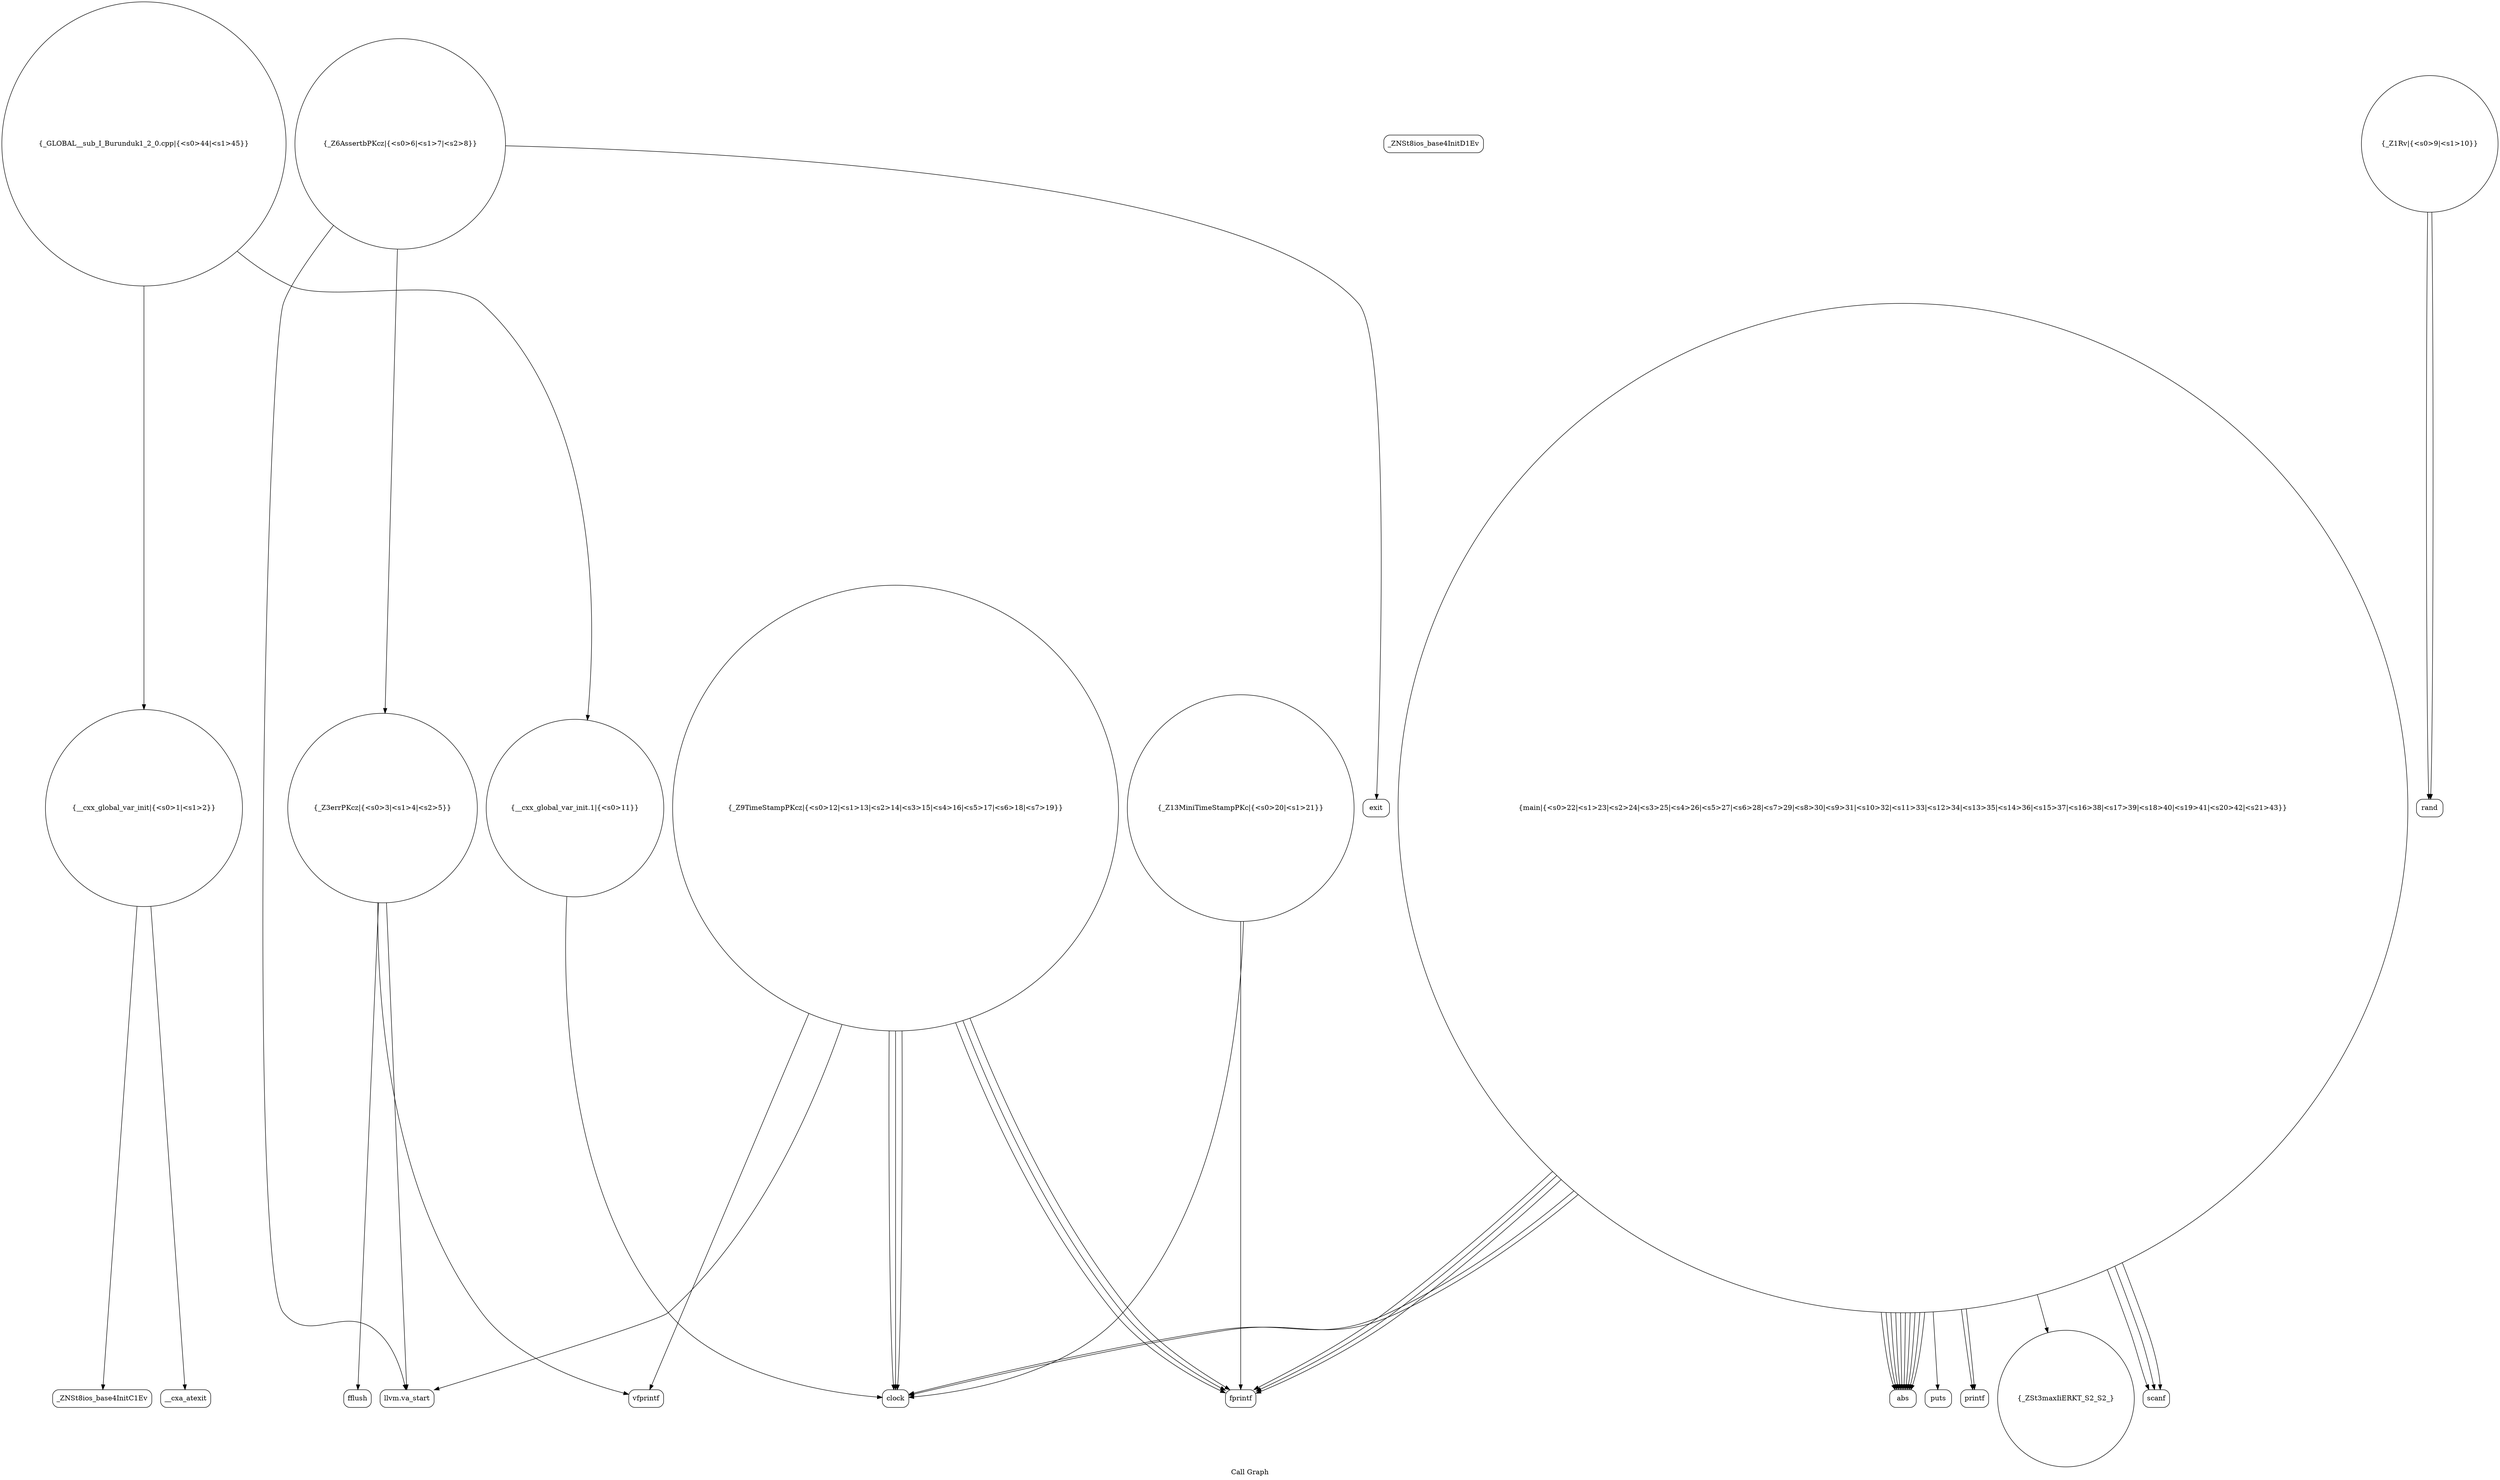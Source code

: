 digraph "Call Graph" {
	label="Call Graph";

	Node0x55f2f14d7fe0 [shape=record,shape=circle,label="{__cxx_global_var_init|{<s0>1|<s1>2}}"];
	Node0x55f2f14d7fe0:s0 -> Node0x55f2f14d8470[color=black];
	Node0x55f2f14d7fe0:s1 -> Node0x55f2f14d8570[color=black];
	Node0x55f2f14d8770 [shape=record,shape=Mrecord,label="{fflush}"];
	Node0x55f2f14d8af0 [shape=record,shape=circle,label="{_Z9TimeStampPKcz|{<s0>12|<s1>13|<s2>14|<s3>15|<s4>16|<s5>17|<s6>18|<s7>19}}"];
	Node0x55f2f14d8af0:s0 -> Node0x55f2f14d8670[color=black];
	Node0x55f2f14d8af0:s1 -> Node0x55f2f14d8a70[color=black];
	Node0x55f2f14d8af0:s2 -> Node0x55f2f14d8b70[color=black];
	Node0x55f2f14d8af0:s3 -> Node0x55f2f14d86f0[color=black];
	Node0x55f2f14d8af0:s4 -> Node0x55f2f14d8b70[color=black];
	Node0x55f2f14d8af0:s5 -> Node0x55f2f14d8a70[color=black];
	Node0x55f2f14d8af0:s6 -> Node0x55f2f14d8b70[color=black];
	Node0x55f2f14d8af0:s7 -> Node0x55f2f14d8a70[color=black];
	Node0x55f2f14d8e70 [shape=record,shape=circle,label="{_ZSt3maxIiERKT_S2_S2_}"];
	Node0x55f2f14d84f0 [shape=record,shape=Mrecord,label="{_ZNSt8ios_base4InitD1Ev}"];
	Node0x55f2f14d8870 [shape=record,shape=Mrecord,label="{exit}"];
	Node0x55f2f14d8bf0 [shape=record,shape=circle,label="{_Z13MiniTimeStampPKc|{<s0>20|<s1>21}}"];
	Node0x55f2f14d8bf0:s0 -> Node0x55f2f14d8a70[color=black];
	Node0x55f2f14d8bf0:s1 -> Node0x55f2f14d8b70[color=black];
	Node0x55f2f14d8f70 [shape=record,shape=circle,label="{_GLOBAL__sub_I_Burunduk1_2_0.cpp|{<s0>44|<s1>45}}"];
	Node0x55f2f14d8f70:s0 -> Node0x55f2f14d7fe0[color=black];
	Node0x55f2f14d8f70:s1 -> Node0x55f2f14d89f0[color=black];
	Node0x55f2f14d85f0 [shape=record,shape=circle,label="{_Z3errPKcz|{<s0>3|<s1>4|<s2>5}}"];
	Node0x55f2f14d85f0:s0 -> Node0x55f2f14d8670[color=black];
	Node0x55f2f14d85f0:s1 -> Node0x55f2f14d86f0[color=black];
	Node0x55f2f14d85f0:s2 -> Node0x55f2f14d8770[color=black];
	Node0x55f2f14d8970 [shape=record,shape=Mrecord,label="{rand}"];
	Node0x55f2f14d8cf0 [shape=record,shape=Mrecord,label="{scanf}"];
	Node0x55f2f14d86f0 [shape=record,shape=Mrecord,label="{vfprintf}"];
	Node0x55f2f14d8a70 [shape=record,shape=Mrecord,label="{clock}"];
	Node0x55f2f14d8df0 [shape=record,shape=Mrecord,label="{abs}"];
	Node0x55f2f14d8470 [shape=record,shape=Mrecord,label="{_ZNSt8ios_base4InitC1Ev}"];
	Node0x55f2f14d87f0 [shape=record,shape=circle,label="{_Z6AssertbPKcz|{<s0>6|<s1>7|<s2>8}}"];
	Node0x55f2f14d87f0:s0 -> Node0x55f2f14d8670[color=black];
	Node0x55f2f14d87f0:s1 -> Node0x55f2f14d85f0[color=black];
	Node0x55f2f14d87f0:s2 -> Node0x55f2f14d8870[color=black];
	Node0x55f2f14d8b70 [shape=record,shape=Mrecord,label="{fprintf}"];
	Node0x55f2f14d8ef0 [shape=record,shape=Mrecord,label="{puts}"];
	Node0x55f2f14d8570 [shape=record,shape=Mrecord,label="{__cxa_atexit}"];
	Node0x55f2f14d88f0 [shape=record,shape=circle,label="{_Z1Rv|{<s0>9|<s1>10}}"];
	Node0x55f2f14d88f0:s0 -> Node0x55f2f14d8970[color=black];
	Node0x55f2f14d88f0:s1 -> Node0x55f2f14d8970[color=black];
	Node0x55f2f14d8c70 [shape=record,shape=circle,label="{main|{<s0>22|<s1>23|<s2>24|<s3>25|<s4>26|<s5>27|<s6>28|<s7>29|<s8>30|<s9>31|<s10>32|<s11>33|<s12>34|<s13>35|<s14>36|<s15>37|<s16>38|<s17>39|<s18>40|<s19>41|<s20>42|<s21>43}}"];
	Node0x55f2f14d8c70:s0 -> Node0x55f2f14d8a70[color=black];
	Node0x55f2f14d8c70:s1 -> Node0x55f2f14d8b70[color=black];
	Node0x55f2f14d8c70:s2 -> Node0x55f2f14d8cf0[color=black];
	Node0x55f2f14d8c70:s3 -> Node0x55f2f14d8b70[color=black];
	Node0x55f2f14d8c70:s4 -> Node0x55f2f14d8d70[color=black];
	Node0x55f2f14d8c70:s5 -> Node0x55f2f14d8cf0[color=black];
	Node0x55f2f14d8c70:s6 -> Node0x55f2f14d8cf0[color=black];
	Node0x55f2f14d8c70:s7 -> Node0x55f2f14d8df0[color=black];
	Node0x55f2f14d8c70:s8 -> Node0x55f2f14d8df0[color=black];
	Node0x55f2f14d8c70:s9 -> Node0x55f2f14d8e70[color=black];
	Node0x55f2f14d8c70:s10 -> Node0x55f2f14d8df0[color=black];
	Node0x55f2f14d8c70:s11 -> Node0x55f2f14d8df0[color=black];
	Node0x55f2f14d8c70:s12 -> Node0x55f2f14d8df0[color=black];
	Node0x55f2f14d8c70:s13 -> Node0x55f2f14d8df0[color=black];
	Node0x55f2f14d8c70:s14 -> Node0x55f2f14d8df0[color=black];
	Node0x55f2f14d8c70:s15 -> Node0x55f2f14d8df0[color=black];
	Node0x55f2f14d8c70:s16 -> Node0x55f2f14d8df0[color=black];
	Node0x55f2f14d8c70:s17 -> Node0x55f2f14d8df0[color=black];
	Node0x55f2f14d8c70:s18 -> Node0x55f2f14d8ef0[color=black];
	Node0x55f2f14d8c70:s19 -> Node0x55f2f14d8d70[color=black];
	Node0x55f2f14d8c70:s20 -> Node0x55f2f14d8a70[color=black];
	Node0x55f2f14d8c70:s21 -> Node0x55f2f14d8b70[color=black];
	Node0x55f2f14d8670 [shape=record,shape=Mrecord,label="{llvm.va_start}"];
	Node0x55f2f14d89f0 [shape=record,shape=circle,label="{__cxx_global_var_init.1|{<s0>11}}"];
	Node0x55f2f14d89f0:s0 -> Node0x55f2f14d8a70[color=black];
	Node0x55f2f14d8d70 [shape=record,shape=Mrecord,label="{printf}"];
}
